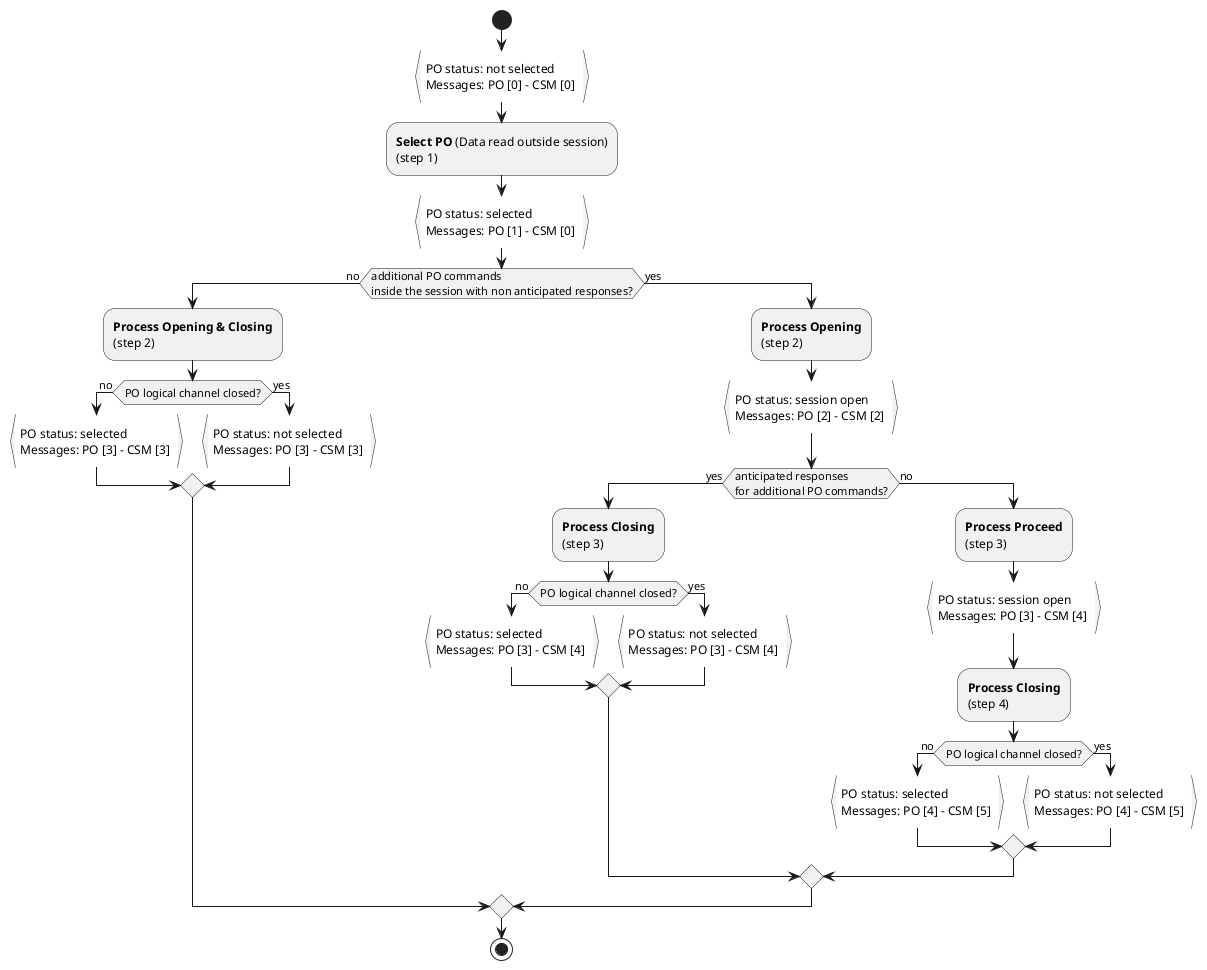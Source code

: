 ' Copyright (c) 2018 Calypso Networks Association https://www.calypsonet-asso.org/
'
' All rights reserved. This program and the accompanying materials are made available under the
' terms of the Eclipse Public License version 2.0 which accompanies this distribution, and is
' available at https://www.eclipse.org/org/documents/epl-2.0/EPL-2.0.html

@startuml
start
:PO status: not selected\nMessages: PO [0] - CSM [0] }
:**Select PO** (Data read outside session)
(step 1);
:PO status: selected\nMessages: PO [1] - CSM [0] }
if (additional PO commands\ninside the session with non anticipated responses?) then (no)
  :**Process Opening & Closing**
  (step 2);
  if (PO logical channel closed?) then (no)
    :PO status: selected\nMessages: PO [3] - CSM [3] }
  else (yes)
    :PO status: not selected\nMessages: PO [3] - CSM [3] }
  endif
else (yes)
  :**Process Opening**
  (step 2);
  :PO status: session open\nMessages: PO [2] - CSM [2] }
    if (anticipated responses\nfor additional PO commands?) then (yes)
      :**Process Closing**
	  (step 3);
	  if (PO logical channel closed?) then (no)
        :PO status: selected\nMessages: PO [3] - CSM [4] }
      else (yes)
        :PO status: not selected\nMessages: PO [3] - CSM [4] }
      endif
    else (no)
      :**Process Proceed**
	  (step 3);
      :PO status: session open\nMessages: PO [3] - CSM [4] }
	  :**Process Closing**
	  (step 4);

	  if (PO logical channel closed?) then (no)
        :PO status: selected\nMessages: PO [4] - CSM [5] }
      else (yes)
        :PO status: not selected\nMessages: PO [4] - CSM [5] }
      endif
	endif
endif
'}
stop
@enduml